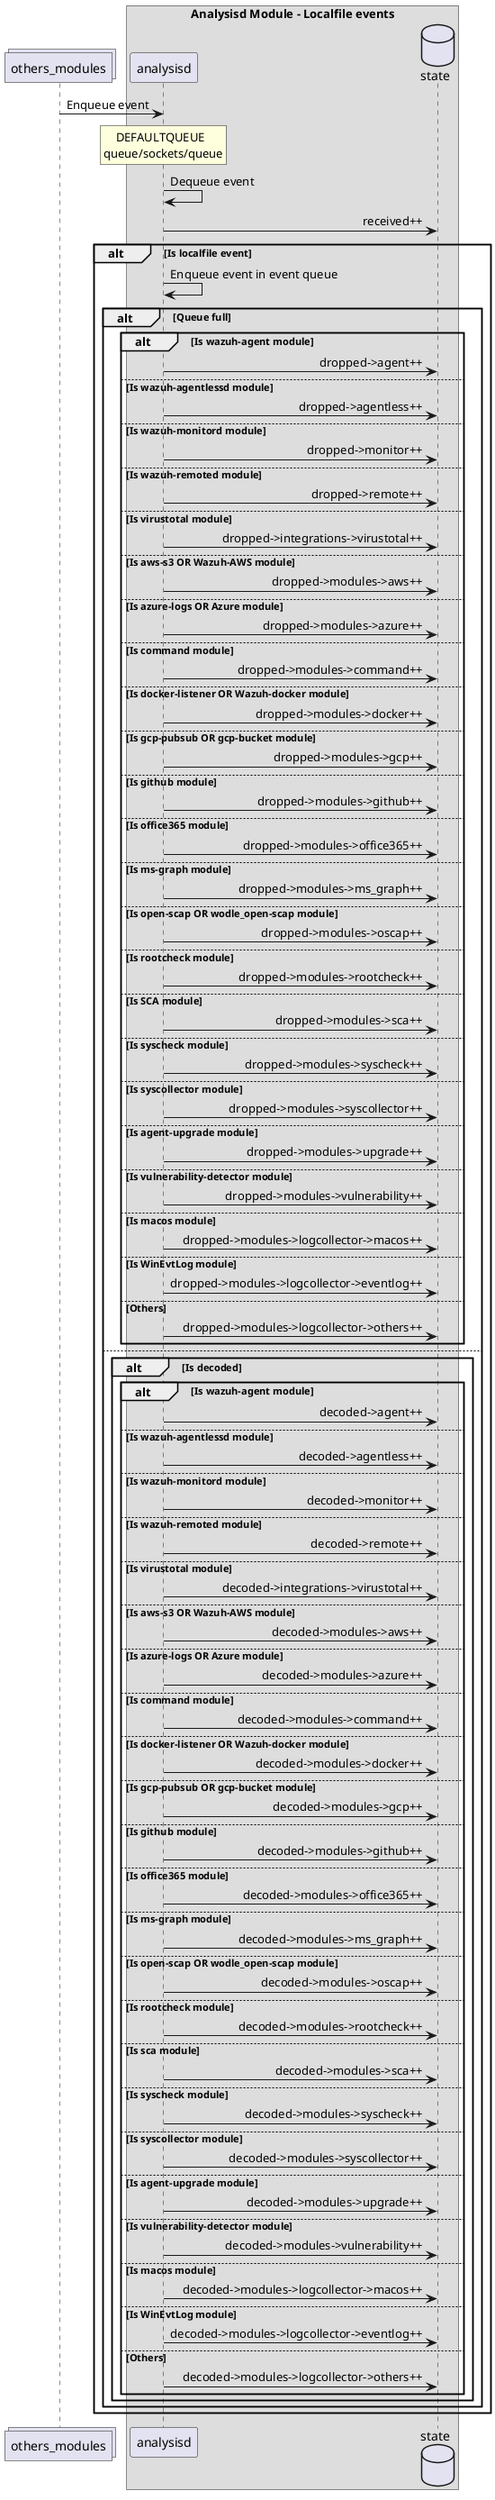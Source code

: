' Copyright (C) 2015, Wazuh Inc.
' Created by Wazuh, Inc. <info@wazuh.com>.
' This program is free software; you can redistribute it and/or modify it under the terms of GPLv2

@startuml analysisd-localfile

    collections others_modules
    box "Analysisd Module - Localfile events"
    participant analysisd
    database state
    end box
    skinparam sequenceMessageAlign right

    others_modules -> analysisd : Enqueue event
    rnote over analysisd
            DEFAULTQUEUE
        queue/sockets/queue
    endrnote
    analysisd -> analysisd: Dequeue event
    analysisd -> state: received++

    alt Is localfile event
        analysisd -> analysisd: Enqueue event in event queue
        alt Queue full
            alt Is wazuh-agent module
                analysisd -> state: dropped->agent++
            else Is wazuh-agentlessd module
                analysisd -> state: dropped->agentless++
            else Is wazuh-monitord module
                analysisd -> state: dropped->monitor++
            else Is wazuh-remoted module
                analysisd -> state: dropped->remote++
            else Is virustotal module
                analysisd -> state: dropped->integrations->virustotal++
            else Is aws-s3 OR Wazuh-AWS module
                analysisd -> state: dropped->modules->aws++
            else Is azure-logs OR Azure module
                analysisd -> state: dropped->modules->azure++
            else Is command module
                analysisd -> state: dropped->modules->command++
            else Is docker-listener OR Wazuh-docker module
                analysisd -> state: dropped->modules->docker++
            else Is gcp-pubsub OR gcp-bucket module
                analysisd -> state: dropped->modules->gcp++
            else Is github module
                analysisd -> state: dropped->modules->github++
            else Is office365 module
                analysisd -> state: dropped->modules->office365++
            else Is ms-graph module
                analysisd -> state: dropped->modules->ms_graph++
            else Is open-scap OR wodle_open-scap module
                analysisd -> state: dropped->modules->oscap++
            else Is rootcheck module
                analysisd -> state: dropped->modules->rootcheck++
            else Is SCA module
                analysisd -> state: dropped->modules->sca++
            else Is syscheck module
                analysisd -> state: dropped->modules->syscheck++
            else Is syscollector module
                analysisd -> state: dropped->modules->syscollector++
            else Is agent-upgrade module
                analysisd -> state: dropped->modules->upgrade++
            else Is vulnerability-detector module
                analysisd -> state: dropped->modules->vulnerability++
            else Is macos module
                analysisd -> state: dropped->modules->logcollector->macos++
            else Is WinEvtLog module
                analysisd -> state: dropped->modules->logcollector->eventlog++
            else Others
                analysisd -> state: dropped->modules->logcollector->others++
            end
        else
            alt Is decoded
                alt Is wazuh-agent module
                    analysisd -> state: decoded->agent++
                else Is wazuh-agentlessd module
                    analysisd -> state: decoded->agentless++
                else Is wazuh-monitord module
                    analysisd -> state: decoded->monitor++
                else Is wazuh-remoted module
                    analysisd -> state: decoded->remote++
                else Is virustotal module
                    analysisd -> state: decoded->integrations->virustotal++
                else Is aws-s3 OR Wazuh-AWS module
                    analysisd -> state: decoded->modules->aws++
                else Is azure-logs OR Azure module
                    analysisd -> state: decoded->modules->azure++
                else Is command module
                    analysisd -> state: decoded->modules->command++
                else Is docker-listener OR Wazuh-docker module
                    analysisd -> state: decoded->modules->docker++
                else Is gcp-pubsub OR gcp-bucket module
                    analysisd -> state: decoded->modules->gcp++
                else Is github module
                    analysisd -> state: decoded->modules->github++
                else Is office365 module
                    analysisd -> state: decoded->modules->office365++
                else Is ms-graph module
                    analysisd -> state: decoded->modules->ms_graph++
                else Is open-scap OR wodle_open-scap module
                    analysisd -> state: decoded->modules->oscap++
                else Is rootcheck module
                    analysisd -> state: decoded->modules->rootcheck++
                else Is sca module
                    analysisd -> state: decoded->modules->sca++
                else Is syscheck module
                    analysisd -> state: decoded->modules->syscheck++
                else Is syscollector module
                    analysisd -> state: decoded->modules->syscollector++
                else Is agent-upgrade module
                    analysisd -> state: decoded->modules->upgrade++
                else Is vulnerability-detector module
                    analysisd -> state: decoded->modules->vulnerability++
                else Is macos module
                    analysisd -> state: decoded->modules->logcollector->macos++
                else Is WinEvtLog module
                    analysisd -> state: decoded->modules->logcollector->eventlog++
                else Others
                    analysisd -> state: decoded->modules->logcollector->others++
                end
            end
        end
    end

@enduml
